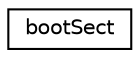 digraph "Graphical Class Hierarchy"
{
 // LATEX_PDF_SIZE
  edge [fontname="Helvetica",fontsize="10",labelfontname="Helvetica",labelfontsize="10"];
  node [fontname="Helvetica",fontsize="10",shape=record];
  rankdir="LR";
  Node0 [label="bootSect",height=0.2,width=0.4,color="black", fillcolor="white", style="filled",URL="$structbootSect.html",tooltip=" "];
}
